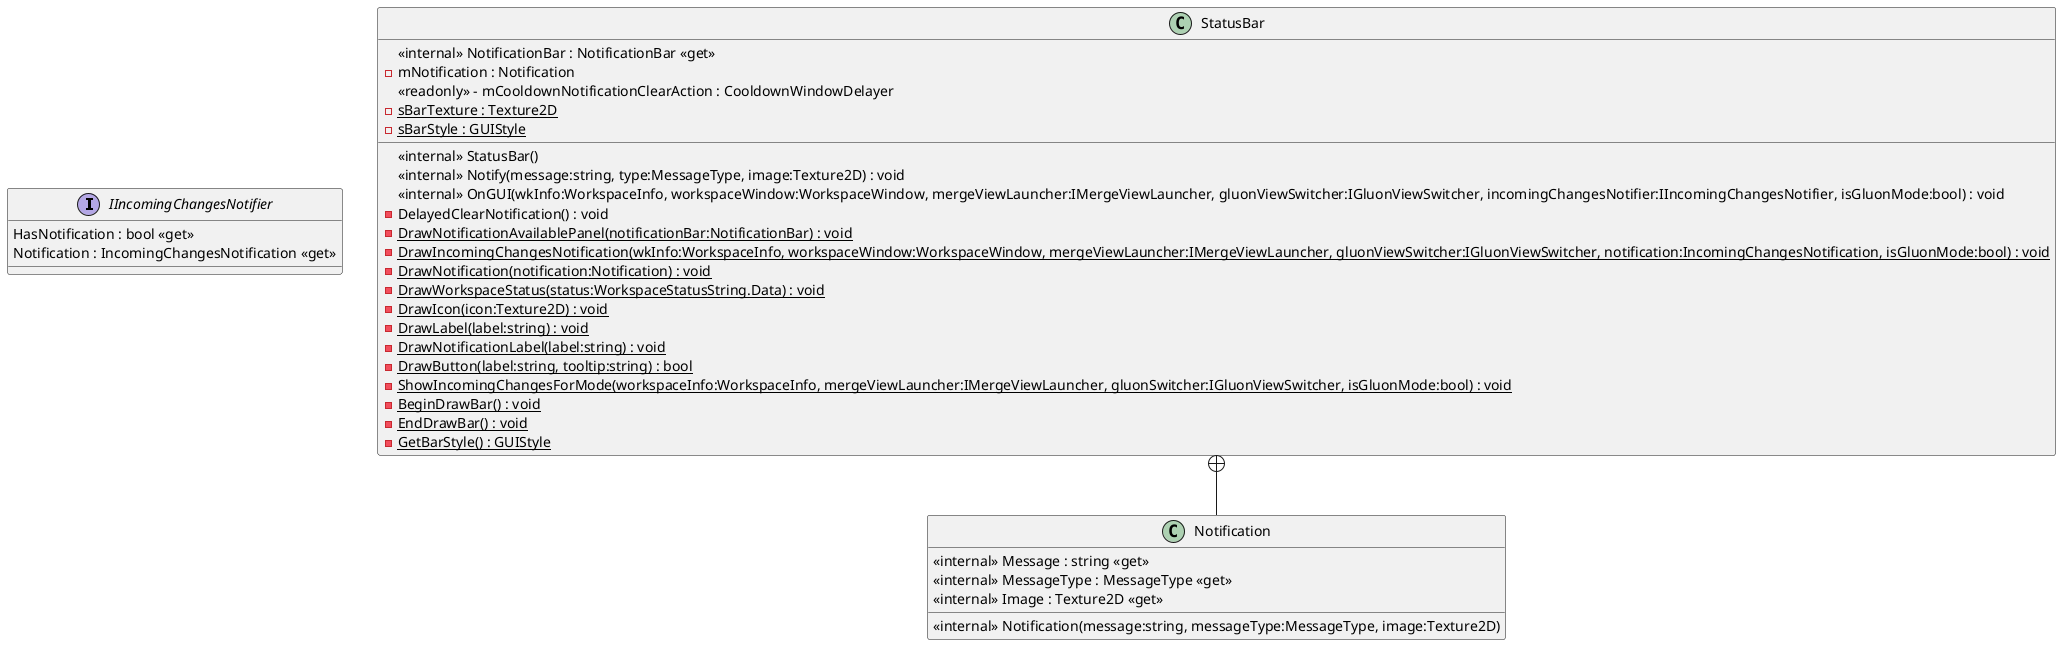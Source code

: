 @startuml
interface IIncomingChangesNotifier {
    HasNotification : bool <<get>>
    Notification : IncomingChangesNotification <<get>>
}
class StatusBar {
    <<internal>> NotificationBar : NotificationBar <<get>>
    <<internal>> StatusBar()
    <<internal>> Notify(message:string, type:MessageType, image:Texture2D) : void
    <<internal>> OnGUI(wkInfo:WorkspaceInfo, workspaceWindow:WorkspaceWindow, mergeViewLauncher:IMergeViewLauncher, gluonViewSwitcher:IGluonViewSwitcher, incomingChangesNotifier:IIncomingChangesNotifier, isGluonMode:bool) : void
    - DelayedClearNotification() : void
    {static} - DrawNotificationAvailablePanel(notificationBar:NotificationBar) : void
    {static} - DrawIncomingChangesNotification(wkInfo:WorkspaceInfo, workspaceWindow:WorkspaceWindow, mergeViewLauncher:IMergeViewLauncher, gluonViewSwitcher:IGluonViewSwitcher, notification:IncomingChangesNotification, isGluonMode:bool) : void
    {static} - DrawNotification(notification:Notification) : void
    {static} - DrawWorkspaceStatus(status:WorkspaceStatusString.Data) : void
    {static} - DrawIcon(icon:Texture2D) : void
    {static} - DrawLabel(label:string) : void
    {static} - DrawNotificationLabel(label:string) : void
    {static} - DrawButton(label:string, tooltip:string) : bool
    {static} - ShowIncomingChangesForMode(workspaceInfo:WorkspaceInfo, mergeViewLauncher:IMergeViewLauncher, gluonSwitcher:IGluonViewSwitcher, isGluonMode:bool) : void
    {static} - BeginDrawBar() : void
    {static} - EndDrawBar() : void
    {static} - GetBarStyle() : GUIStyle
    - mNotification : Notification
    <<readonly>> - mCooldownNotificationClearAction : CooldownWindowDelayer
    {static} - sBarTexture : Texture2D
    {static} - sBarStyle : GUIStyle
}
class Notification {
    <<internal>> Message : string <<get>>
    <<internal>> MessageType : MessageType <<get>>
    <<internal>> Image : Texture2D <<get>>
    <<internal>> Notification(message:string, messageType:MessageType, image:Texture2D)
}
StatusBar +-- Notification
@enduml
